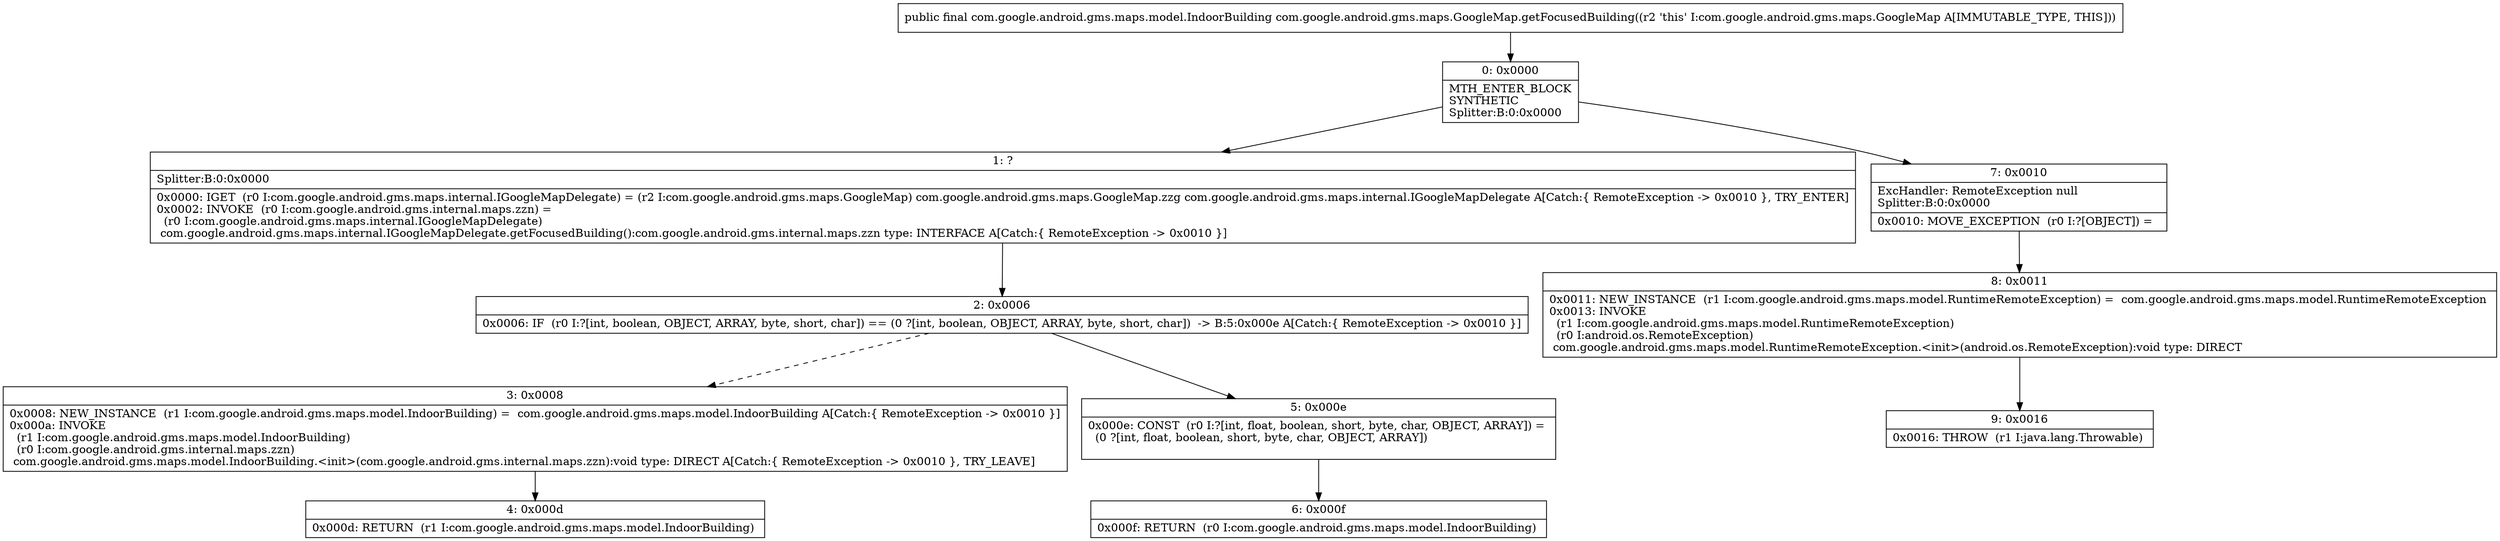 digraph "CFG forcom.google.android.gms.maps.GoogleMap.getFocusedBuilding()Lcom\/google\/android\/gms\/maps\/model\/IndoorBuilding;" {
Node_0 [shape=record,label="{0\:\ 0x0000|MTH_ENTER_BLOCK\lSYNTHETIC\lSplitter:B:0:0x0000\l}"];
Node_1 [shape=record,label="{1\:\ ?|Splitter:B:0:0x0000\l|0x0000: IGET  (r0 I:com.google.android.gms.maps.internal.IGoogleMapDelegate) = (r2 I:com.google.android.gms.maps.GoogleMap) com.google.android.gms.maps.GoogleMap.zzg com.google.android.gms.maps.internal.IGoogleMapDelegate A[Catch:\{ RemoteException \-\> 0x0010 \}, TRY_ENTER]\l0x0002: INVOKE  (r0 I:com.google.android.gms.internal.maps.zzn) = \l  (r0 I:com.google.android.gms.maps.internal.IGoogleMapDelegate)\l com.google.android.gms.maps.internal.IGoogleMapDelegate.getFocusedBuilding():com.google.android.gms.internal.maps.zzn type: INTERFACE A[Catch:\{ RemoteException \-\> 0x0010 \}]\l}"];
Node_2 [shape=record,label="{2\:\ 0x0006|0x0006: IF  (r0 I:?[int, boolean, OBJECT, ARRAY, byte, short, char]) == (0 ?[int, boolean, OBJECT, ARRAY, byte, short, char])  \-\> B:5:0x000e A[Catch:\{ RemoteException \-\> 0x0010 \}]\l}"];
Node_3 [shape=record,label="{3\:\ 0x0008|0x0008: NEW_INSTANCE  (r1 I:com.google.android.gms.maps.model.IndoorBuilding) =  com.google.android.gms.maps.model.IndoorBuilding A[Catch:\{ RemoteException \-\> 0x0010 \}]\l0x000a: INVOKE  \l  (r1 I:com.google.android.gms.maps.model.IndoorBuilding)\l  (r0 I:com.google.android.gms.internal.maps.zzn)\l com.google.android.gms.maps.model.IndoorBuilding.\<init\>(com.google.android.gms.internal.maps.zzn):void type: DIRECT A[Catch:\{ RemoteException \-\> 0x0010 \}, TRY_LEAVE]\l}"];
Node_4 [shape=record,label="{4\:\ 0x000d|0x000d: RETURN  (r1 I:com.google.android.gms.maps.model.IndoorBuilding) \l}"];
Node_5 [shape=record,label="{5\:\ 0x000e|0x000e: CONST  (r0 I:?[int, float, boolean, short, byte, char, OBJECT, ARRAY]) = \l  (0 ?[int, float, boolean, short, byte, char, OBJECT, ARRAY])\l \l}"];
Node_6 [shape=record,label="{6\:\ 0x000f|0x000f: RETURN  (r0 I:com.google.android.gms.maps.model.IndoorBuilding) \l}"];
Node_7 [shape=record,label="{7\:\ 0x0010|ExcHandler: RemoteException null\lSplitter:B:0:0x0000\l|0x0010: MOVE_EXCEPTION  (r0 I:?[OBJECT]) =  \l}"];
Node_8 [shape=record,label="{8\:\ 0x0011|0x0011: NEW_INSTANCE  (r1 I:com.google.android.gms.maps.model.RuntimeRemoteException) =  com.google.android.gms.maps.model.RuntimeRemoteException \l0x0013: INVOKE  \l  (r1 I:com.google.android.gms.maps.model.RuntimeRemoteException)\l  (r0 I:android.os.RemoteException)\l com.google.android.gms.maps.model.RuntimeRemoteException.\<init\>(android.os.RemoteException):void type: DIRECT \l}"];
Node_9 [shape=record,label="{9\:\ 0x0016|0x0016: THROW  (r1 I:java.lang.Throwable) \l}"];
MethodNode[shape=record,label="{public final com.google.android.gms.maps.model.IndoorBuilding com.google.android.gms.maps.GoogleMap.getFocusedBuilding((r2 'this' I:com.google.android.gms.maps.GoogleMap A[IMMUTABLE_TYPE, THIS])) }"];
MethodNode -> Node_0;
Node_0 -> Node_1;
Node_0 -> Node_7;
Node_1 -> Node_2;
Node_2 -> Node_3[style=dashed];
Node_2 -> Node_5;
Node_3 -> Node_4;
Node_5 -> Node_6;
Node_7 -> Node_8;
Node_8 -> Node_9;
}

